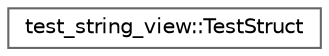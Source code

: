 digraph "类继承关系图"
{
 // LATEX_PDF_SIZE
  bgcolor="transparent";
  edge [fontname=Helvetica,fontsize=10,labelfontname=Helvetica,labelfontsize=10];
  node [fontname=Helvetica,fontsize=10,shape=box,height=0.2,width=0.4];
  rankdir="LR";
  Node0 [id="Node000000",label="test_string_view::TestStruct",height=0.2,width=0.4,color="grey40", fillcolor="white", style="filled",URL="$structtest__string__view_1_1_test_struct.html",tooltip=" "];
}
